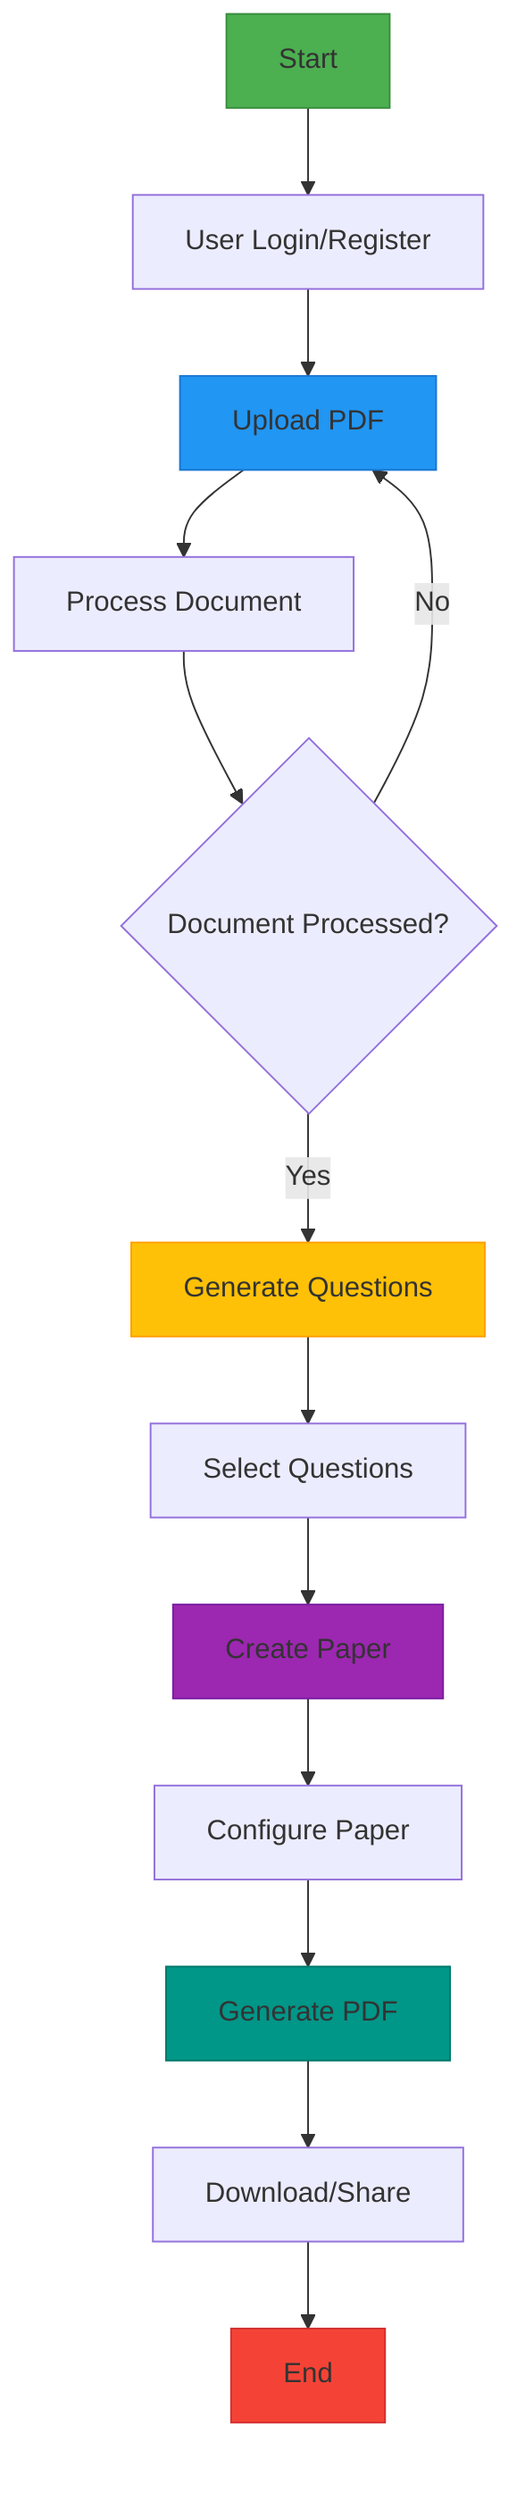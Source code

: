graph TD
    A[Start] --> B[User Login/Register]
    B --> C[Upload PDF]
    C --> D[Process Document]
    D --> E{Document Processed?}
    E -->|Yes| F[Generate Questions]
    E -->|No| C
    F --> G[Select Questions]
    G --> H[Create Paper]
    H --> I[Configure Paper]
    I --> J[Generate PDF]
    J --> K[Download/Share]
    K --> L[End]
    
    style A fill:#4CAF50,stroke:#388E3C
    style L fill:#F44336,stroke:#D32F2F
    style C fill:#2196F3,stroke:#1976D2
    style F fill:#FFC107,stroke:#FFA000
    style H fill:#9C27B0,stroke:#7B1FA2
    style J fill:#009688,stroke:#00796B